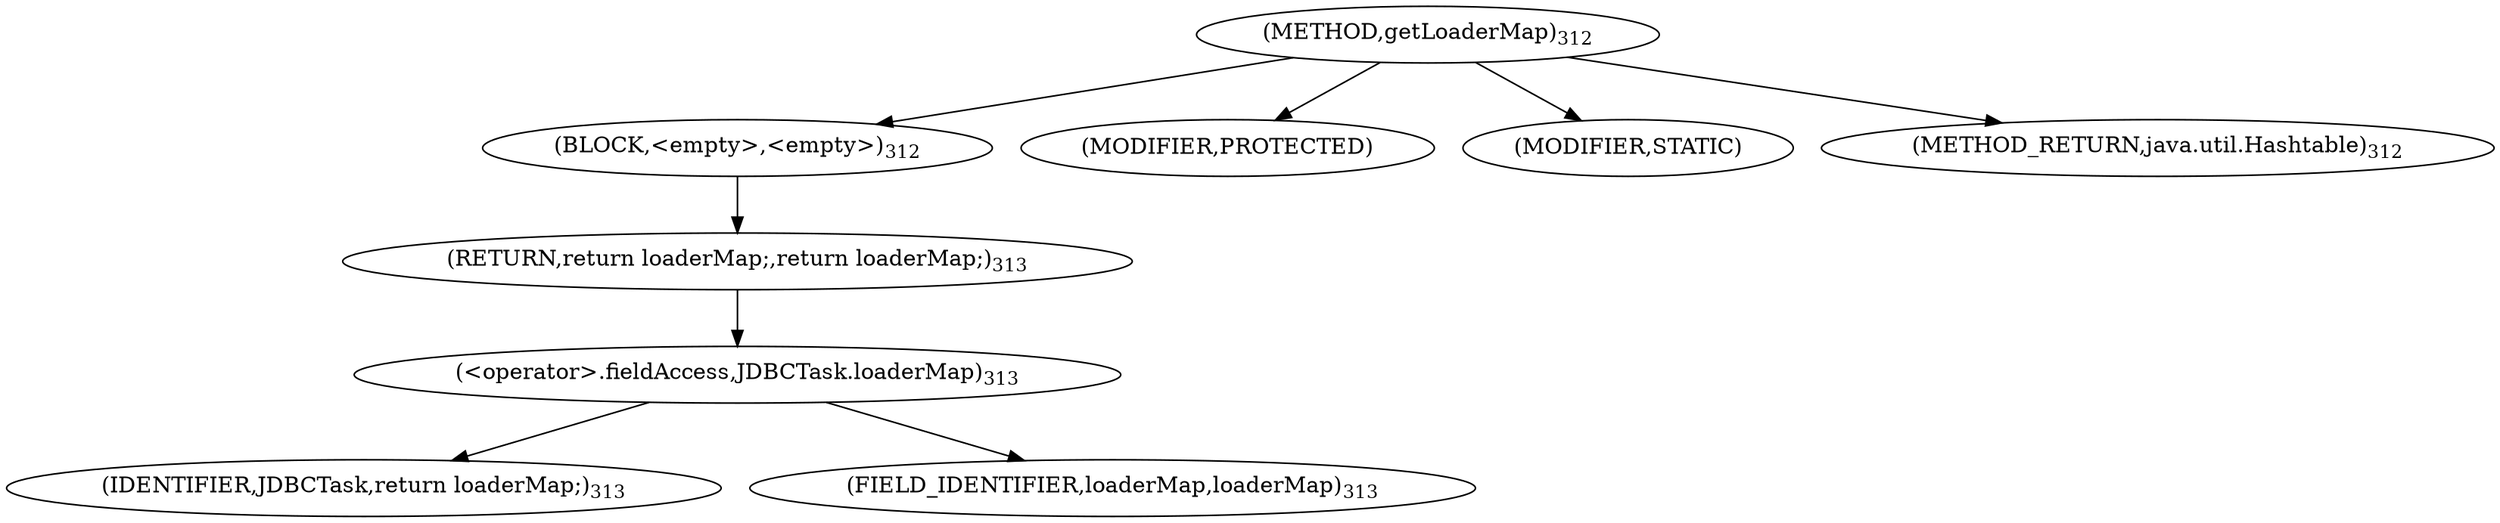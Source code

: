 digraph "getLoaderMap" {  
"349" [label = <(METHOD,getLoaderMap)<SUB>312</SUB>> ]
"350" [label = <(BLOCK,&lt;empty&gt;,&lt;empty&gt;)<SUB>312</SUB>> ]
"351" [label = <(RETURN,return loaderMap;,return loaderMap;)<SUB>313</SUB>> ]
"352" [label = <(&lt;operator&gt;.fieldAccess,JDBCTask.loaderMap)<SUB>313</SUB>> ]
"353" [label = <(IDENTIFIER,JDBCTask,return loaderMap;)<SUB>313</SUB>> ]
"354" [label = <(FIELD_IDENTIFIER,loaderMap,loaderMap)<SUB>313</SUB>> ]
"355" [label = <(MODIFIER,PROTECTED)> ]
"356" [label = <(MODIFIER,STATIC)> ]
"357" [label = <(METHOD_RETURN,java.util.Hashtable)<SUB>312</SUB>> ]
  "349" -> "350" 
  "349" -> "355" 
  "349" -> "356" 
  "349" -> "357" 
  "350" -> "351" 
  "351" -> "352" 
  "352" -> "353" 
  "352" -> "354" 
}
